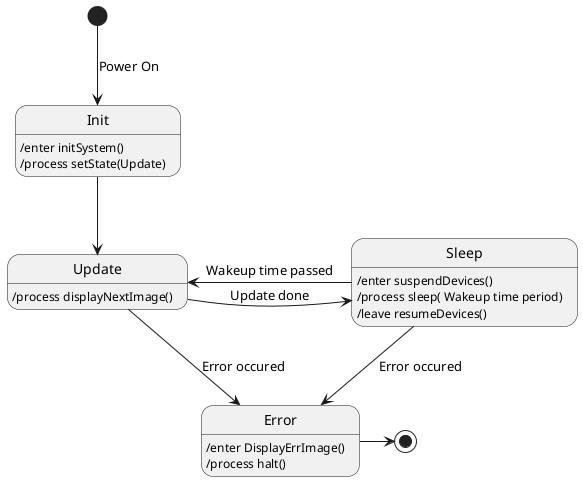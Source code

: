 @startuml StateMachine

[*] --> Init : Power On
Init -->  Update

Update -> Sleep : Update done
Sleep -l> Update : Wakeup time passed

Update -d-> Error : Error occured
Sleep -d-> Error : Error occured

Error -> [*]

Init: /enter initSystem()
Init: /process setState(Update)

Error: /enter DisplayErrImage()
Error: /process halt()

Update: /process displayNextImage()

Sleep: /enter suspendDevices()
Sleep: /process sleep( Wakeup time period)
Sleep: /leave resumeDevices()

@enduml